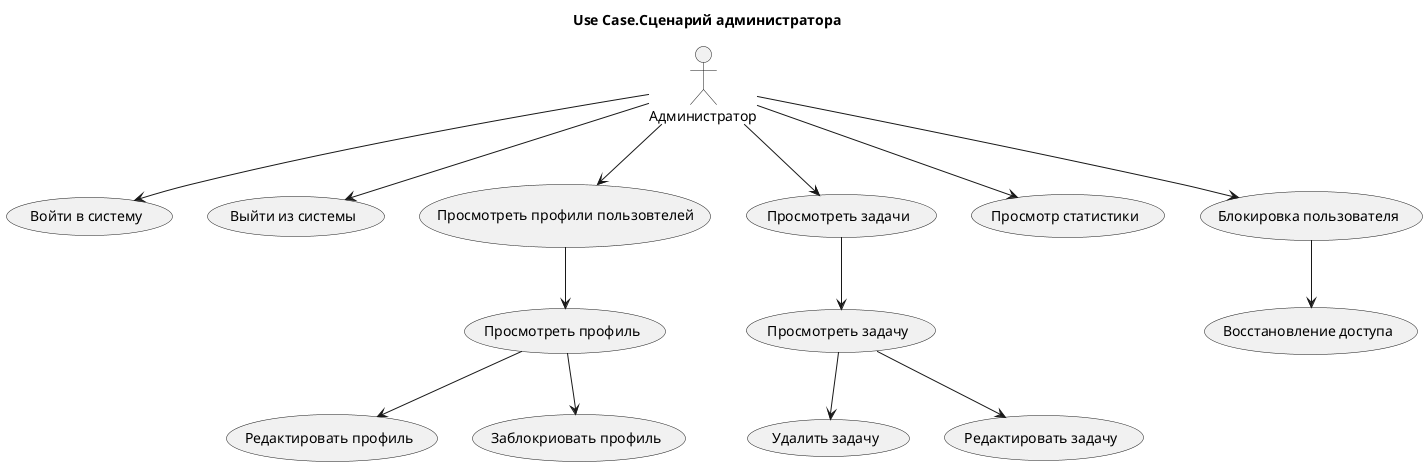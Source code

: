 @startuml

skinparam style classic

title Use Case.Сценарий администратора

:Администратор:

Администратор --> (Войти в систему)
Администратор --> (Выйти из системы)
Администратор --> (Просмотреть профили пользовтелей)
Администратор --> (Просмотреть задачи)
(Просмотреть задачи) --> (Просмотреть задачу)
(Просмотреть профили пользовтелей) --> (Просмотреть профиль)
(Просмотреть профиль) --> (Редактировать профиль)
(Просмотреть задачу) --> (Удалить задачу)
(Просмотреть профиль) --> (Заблокриовать профиль)
(Просмотреть задачу) --> (Редактировать задачу)
Администратор --> (Просмотр статистики)
Администратор --> (Блокировка пользователя)
(Блокировка пользователя) --> (Восстановление доступа)

@enduml


